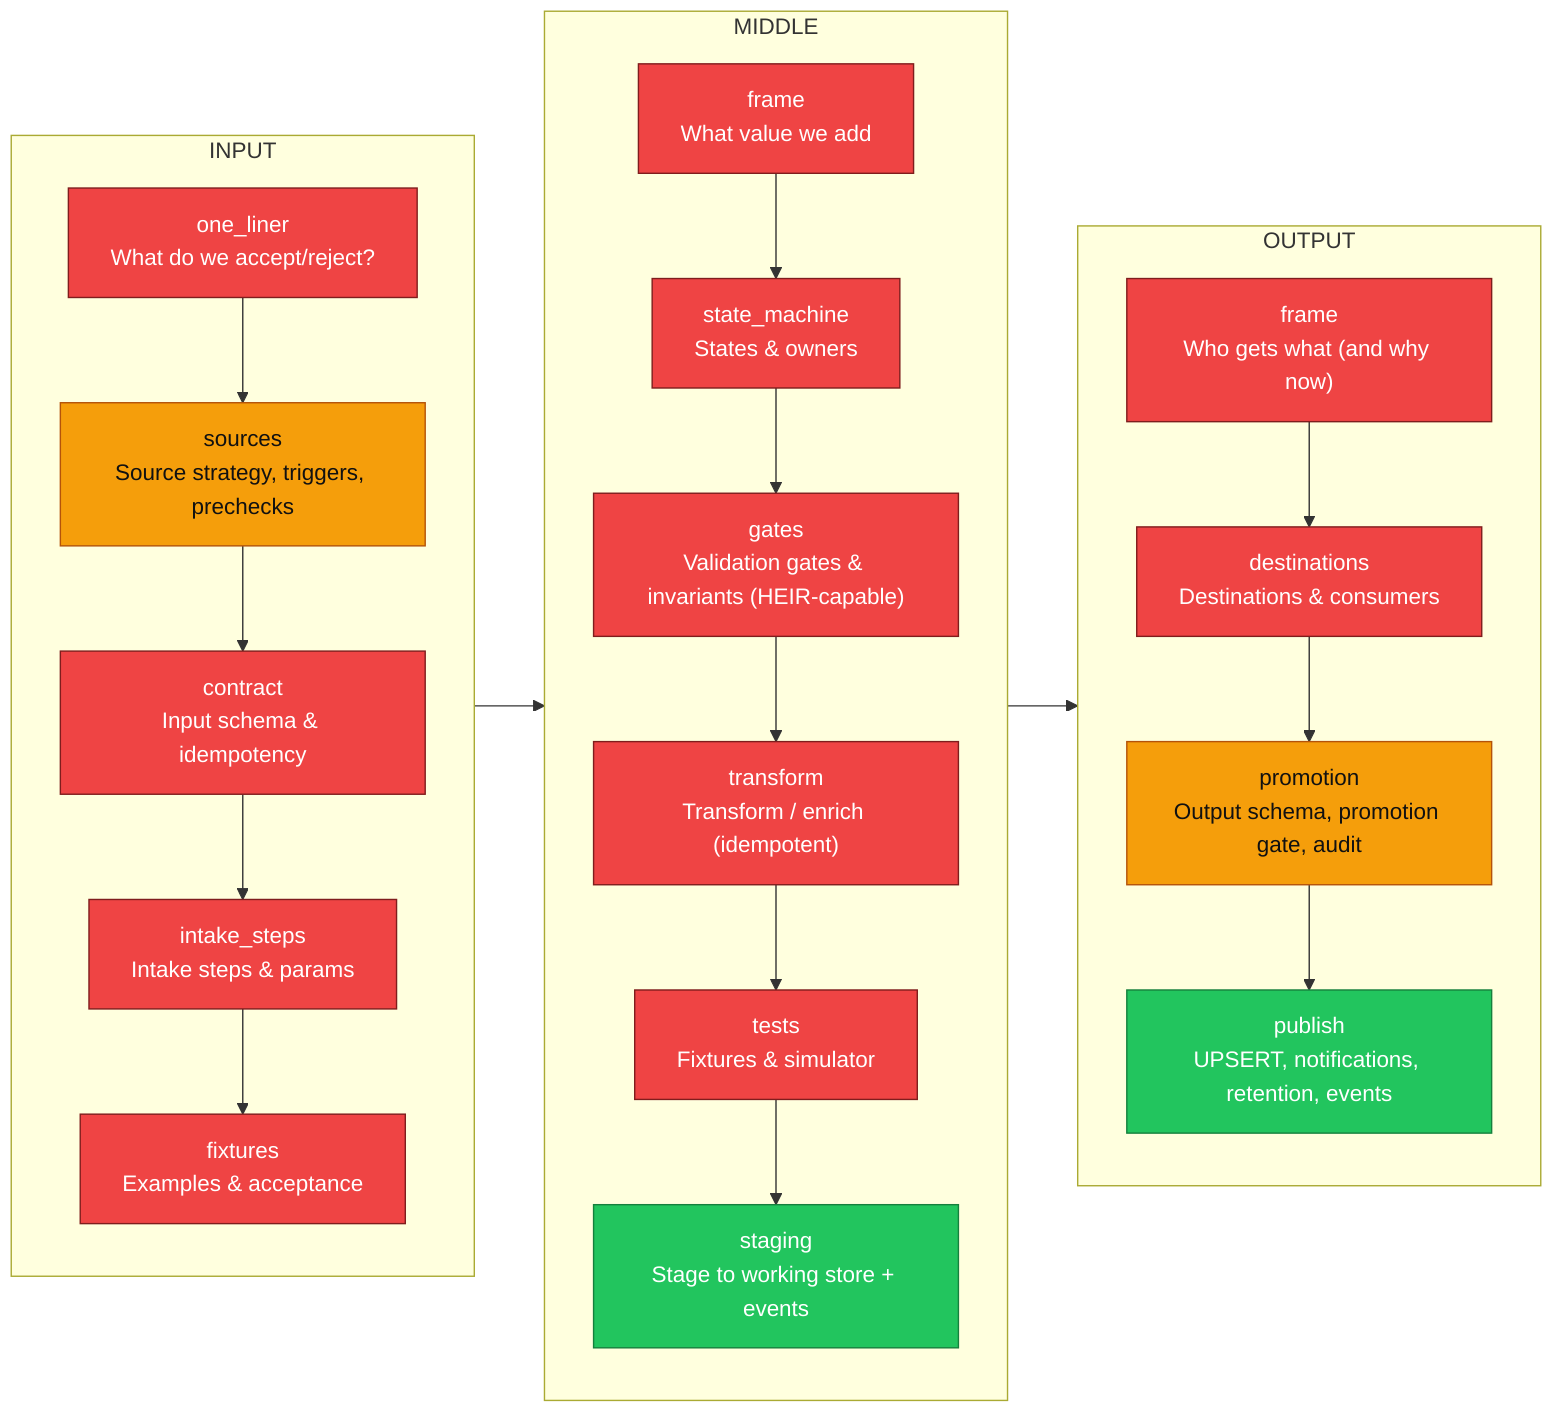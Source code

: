 flowchart LR
    classDef done fill:#22c55e,stroke:#15803d,color:#fff;
    classDef wip fill:#f59e0b,stroke:#b45309,color:#111;
    classDef todo fill:#ef4444,stroke:#7f1d1d,color:#fff;

    subgraph INPUT["INPUT"]
        input_one_liner["one_liner<br/>What do we accept/reject?"]:::todo
        input_sources["sources<br/>Source strategy, triggers, prechecks"]:::wip
        input_one_liner --> input_sources
        input_contract["contract<br/>Input schema & idempotency"]:::todo
        input_sources --> input_contract
        input_intake_steps["intake_steps<br/>Intake steps & params"]:::todo
        input_contract --> input_intake_steps
        input_fixtures["fixtures<br/>Examples & acceptance"]:::todo
        input_intake_steps --> input_fixtures
    end

    subgraph MIDDLE["MIDDLE"]
        middle_frame["frame<br/>What value we add"]:::todo
        middle_state_machine["state_machine<br/>States & owners"]:::todo
        middle_frame --> middle_state_machine
        middle_gates["gates<br/>Validation gates & invariants (HEIR-capable)"]:::todo
        middle_state_machine --> middle_gates
        middle_transform["transform<br/>Transform / enrich (idempotent)"]:::todo
        middle_gates --> middle_transform
        middle_tests["tests<br/>Fixtures & simulator"]:::todo
        middle_transform --> middle_tests
        middle_staging["staging<br/>Stage to working store + events"]:::done
        middle_tests --> middle_staging
    end

    subgraph OUTPUT["OUTPUT"]
        output_frame["frame<br/>Who gets what (and why now)"]:::todo
        output_destinations["destinations<br/>Destinations & consumers"]:::todo
        output_frame --> output_destinations
        output_promotion["promotion<br/>Output schema, promotion gate, audit"]:::wip
        output_destinations --> output_promotion
        output_publish["publish<br/>UPSERT, notifications, retention, events"]:::done
        output_promotion --> output_publish
    end

    INPUT --> MIDDLE
    MIDDLE --> OUTPUT